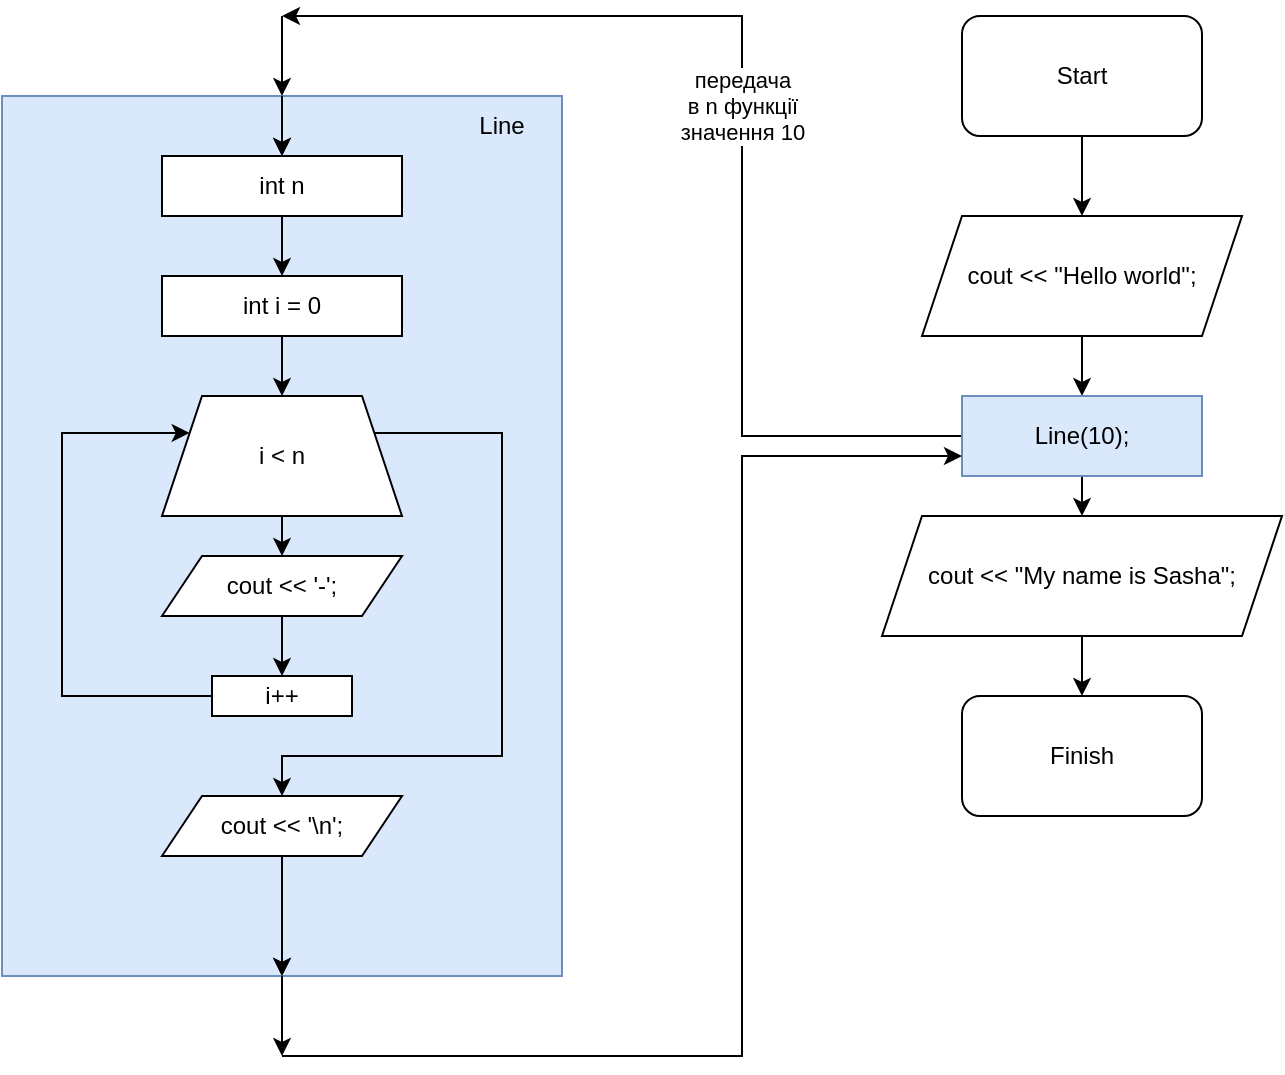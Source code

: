 <mxfile version="20.8.21" type="device"><diagram name="Сторінка-1" id="ZJQz65OXlG_YZiLgY8O_"><mxGraphModel dx="1094" dy="746" grid="1" gridSize="10" guides="1" tooltips="1" connect="1" arrows="1" fold="1" page="1" pageScale="1" pageWidth="827" pageHeight="1169" math="0" shadow="0"><root><mxCell id="0"/><mxCell id="1" parent="0"/><mxCell id="jMxi1uGND-YrbZuGys7T-3" value="" style="rounded=0;whiteSpace=wrap;html=1;fillColor=#dae8fc;strokeColor=#6c8ebf;" vertex="1" parent="1"><mxGeometry x="40" y="120" width="280" height="440" as="geometry"/></mxCell><mxCell id="jMxi1uGND-YrbZuGys7T-26" style="edgeStyle=orthogonalEdgeStyle;rounded=0;orthogonalLoop=1;jettySize=auto;html=1;exitX=0.5;exitY=1;exitDx=0;exitDy=0;" edge="1" parent="1" source="jMxi1uGND-YrbZuGys7T-1" target="jMxi1uGND-YrbZuGys7T-27"><mxGeometry relative="1" as="geometry"><mxPoint x="580" y="180" as="targetPoint"/></mxGeometry></mxCell><mxCell id="jMxi1uGND-YrbZuGys7T-1" value="Start" style="rounded=1;whiteSpace=wrap;html=1;" vertex="1" parent="1"><mxGeometry x="520" y="80" width="120" height="60" as="geometry"/></mxCell><mxCell id="jMxi1uGND-YrbZuGys7T-2" value="Finish" style="rounded=1;whiteSpace=wrap;html=1;" vertex="1" parent="1"><mxGeometry x="520" y="420" width="120" height="60" as="geometry"/></mxCell><mxCell id="jMxi1uGND-YrbZuGys7T-5" style="edgeStyle=orthogonalEdgeStyle;rounded=0;orthogonalLoop=1;jettySize=auto;html=1;exitX=0.5;exitY=1;exitDx=0;exitDy=0;" edge="1" parent="1" source="jMxi1uGND-YrbZuGys7T-3"><mxGeometry relative="1" as="geometry"><mxPoint x="180" y="600" as="targetPoint"/></mxGeometry></mxCell><mxCell id="jMxi1uGND-YrbZuGys7T-7" style="edgeStyle=orthogonalEdgeStyle;rounded=0;orthogonalLoop=1;jettySize=auto;html=1;exitX=0.5;exitY=0;exitDx=0;exitDy=0;entryX=0.5;entryY=0;entryDx=0;entryDy=0;" edge="1" parent="1" source="jMxi1uGND-YrbZuGys7T-3" target="jMxi1uGND-YrbZuGys7T-6"><mxGeometry relative="1" as="geometry"/></mxCell><mxCell id="jMxi1uGND-YrbZuGys7T-8" style="edgeStyle=orthogonalEdgeStyle;rounded=0;orthogonalLoop=1;jettySize=auto;html=1;exitX=0.5;exitY=0;exitDx=0;exitDy=0;entryX=0.5;entryY=0;entryDx=0;entryDy=0;" edge="1" parent="1" source="jMxi1uGND-YrbZuGys7T-3" target="jMxi1uGND-YrbZuGys7T-6"><mxGeometry relative="1" as="geometry"/></mxCell><mxCell id="jMxi1uGND-YrbZuGys7T-4" value="" style="endArrow=classic;html=1;rounded=0;entryX=0.5;entryY=0;entryDx=0;entryDy=0;" edge="1" parent="1" target="jMxi1uGND-YrbZuGys7T-3"><mxGeometry width="50" height="50" relative="1" as="geometry"><mxPoint x="180" y="80" as="sourcePoint"/><mxPoint x="440" y="360" as="targetPoint"/></mxGeometry></mxCell><mxCell id="jMxi1uGND-YrbZuGys7T-10" style="edgeStyle=orthogonalEdgeStyle;rounded=0;orthogonalLoop=1;jettySize=auto;html=1;exitX=0.5;exitY=1;exitDx=0;exitDy=0;" edge="1" parent="1" source="jMxi1uGND-YrbZuGys7T-6" target="jMxi1uGND-YrbZuGys7T-11"><mxGeometry relative="1" as="geometry"><mxPoint x="400" y="230" as="targetPoint"/></mxGeometry></mxCell><mxCell id="jMxi1uGND-YrbZuGys7T-6" value="int n" style="rounded=0;whiteSpace=wrap;html=1;" vertex="1" parent="1"><mxGeometry x="120" y="150" width="120" height="30" as="geometry"/></mxCell><mxCell id="jMxi1uGND-YrbZuGys7T-13" style="edgeStyle=orthogonalEdgeStyle;rounded=0;orthogonalLoop=1;jettySize=auto;html=1;exitX=0.5;exitY=1;exitDx=0;exitDy=0;entryX=0.5;entryY=0;entryDx=0;entryDy=0;" edge="1" parent="1" source="jMxi1uGND-YrbZuGys7T-11" target="jMxi1uGND-YrbZuGys7T-12"><mxGeometry relative="1" as="geometry"/></mxCell><mxCell id="jMxi1uGND-YrbZuGys7T-11" value="int i = 0" style="rounded=0;whiteSpace=wrap;html=1;" vertex="1" parent="1"><mxGeometry x="120" y="210" width="120" height="30" as="geometry"/></mxCell><mxCell id="jMxi1uGND-YrbZuGys7T-17" style="edgeStyle=orthogonalEdgeStyle;rounded=0;orthogonalLoop=1;jettySize=auto;html=1;exitX=0.5;exitY=1;exitDx=0;exitDy=0;entryX=0.5;entryY=0;entryDx=0;entryDy=0;" edge="1" parent="1" source="jMxi1uGND-YrbZuGys7T-12" target="jMxi1uGND-YrbZuGys7T-16"><mxGeometry relative="1" as="geometry"/></mxCell><mxCell id="jMxi1uGND-YrbZuGys7T-22" style="edgeStyle=orthogonalEdgeStyle;rounded=0;orthogonalLoop=1;jettySize=auto;html=1;exitX=1;exitY=0.25;exitDx=0;exitDy=0;entryX=0.5;entryY=0;entryDx=0;entryDy=0;" edge="1" parent="1" source="jMxi1uGND-YrbZuGys7T-12" target="jMxi1uGND-YrbZuGys7T-21"><mxGeometry relative="1" as="geometry"><Array as="points"><mxPoint x="290" y="289"/><mxPoint x="290" y="450"/><mxPoint x="180" y="450"/></Array></mxGeometry></mxCell><mxCell id="jMxi1uGND-YrbZuGys7T-12" value="i &amp;lt; n" style="shape=trapezoid;perimeter=trapezoidPerimeter;whiteSpace=wrap;html=1;fixedSize=1;" vertex="1" parent="1"><mxGeometry x="120" y="270" width="120" height="60" as="geometry"/></mxCell><mxCell id="jMxi1uGND-YrbZuGys7T-19" style="edgeStyle=orthogonalEdgeStyle;rounded=0;orthogonalLoop=1;jettySize=auto;html=1;exitX=0.5;exitY=1;exitDx=0;exitDy=0;entryX=0.5;entryY=0;entryDx=0;entryDy=0;" edge="1" parent="1" source="jMxi1uGND-YrbZuGys7T-16" target="jMxi1uGND-YrbZuGys7T-18"><mxGeometry relative="1" as="geometry"/></mxCell><mxCell id="jMxi1uGND-YrbZuGys7T-16" value="cout &amp;lt;&amp;lt; '-';" style="shape=parallelogram;perimeter=parallelogramPerimeter;whiteSpace=wrap;html=1;fixedSize=1;" vertex="1" parent="1"><mxGeometry x="120" y="350" width="120" height="30" as="geometry"/></mxCell><mxCell id="jMxi1uGND-YrbZuGys7T-20" style="edgeStyle=orthogonalEdgeStyle;rounded=0;orthogonalLoop=1;jettySize=auto;html=1;exitX=0;exitY=0.5;exitDx=0;exitDy=0;entryX=0;entryY=0.25;entryDx=0;entryDy=0;" edge="1" parent="1" source="jMxi1uGND-YrbZuGys7T-18" target="jMxi1uGND-YrbZuGys7T-12"><mxGeometry relative="1" as="geometry"><Array as="points"><mxPoint x="70" y="420"/><mxPoint x="70" y="289"/></Array></mxGeometry></mxCell><mxCell id="jMxi1uGND-YrbZuGys7T-18" value="i++" style="rounded=0;whiteSpace=wrap;html=1;" vertex="1" parent="1"><mxGeometry x="145" y="410" width="70" height="20" as="geometry"/></mxCell><mxCell id="jMxi1uGND-YrbZuGys7T-23" style="edgeStyle=orthogonalEdgeStyle;rounded=0;orthogonalLoop=1;jettySize=auto;html=1;exitX=0.5;exitY=1;exitDx=0;exitDy=0;entryX=0.5;entryY=1;entryDx=0;entryDy=0;" edge="1" parent="1" source="jMxi1uGND-YrbZuGys7T-21" target="jMxi1uGND-YrbZuGys7T-3"><mxGeometry relative="1" as="geometry"><Array as="points"><mxPoint x="180" y="530"/><mxPoint x="180" y="530"/></Array></mxGeometry></mxCell><mxCell id="jMxi1uGND-YrbZuGys7T-24" style="edgeStyle=orthogonalEdgeStyle;rounded=0;orthogonalLoop=1;jettySize=auto;html=1;exitX=0.5;exitY=1;exitDx=0;exitDy=0;entryX=0.5;entryY=1;entryDx=0;entryDy=0;" edge="1" parent="1" source="jMxi1uGND-YrbZuGys7T-21" target="jMxi1uGND-YrbZuGys7T-3"><mxGeometry relative="1" as="geometry"><Array as="points"><mxPoint x="180" y="530"/><mxPoint x="180" y="530"/></Array></mxGeometry></mxCell><mxCell id="jMxi1uGND-YrbZuGys7T-21" value="cout &amp;lt;&amp;lt; '\n';" style="shape=parallelogram;perimeter=parallelogramPerimeter;whiteSpace=wrap;html=1;fixedSize=1;" vertex="1" parent="1"><mxGeometry x="120" y="470" width="120" height="30" as="geometry"/></mxCell><mxCell id="jMxi1uGND-YrbZuGys7T-25" value="Line" style="text;html=1;strokeColor=none;fillColor=none;align=center;verticalAlign=middle;whiteSpace=wrap;rounded=0;" vertex="1" parent="1"><mxGeometry x="260" y="120" width="60" height="30" as="geometry"/></mxCell><mxCell id="jMxi1uGND-YrbZuGys7T-32" style="edgeStyle=orthogonalEdgeStyle;rounded=0;orthogonalLoop=1;jettySize=auto;html=1;exitX=0.5;exitY=1;exitDx=0;exitDy=0;entryX=0.5;entryY=0;entryDx=0;entryDy=0;" edge="1" parent="1" source="jMxi1uGND-YrbZuGys7T-27" target="jMxi1uGND-YrbZuGys7T-30"><mxGeometry relative="1" as="geometry"/></mxCell><mxCell id="jMxi1uGND-YrbZuGys7T-27" value="cout &amp;lt;&amp;lt; &quot;Hello world&quot;;" style="shape=parallelogram;perimeter=parallelogramPerimeter;whiteSpace=wrap;html=1;fixedSize=1;" vertex="1" parent="1"><mxGeometry x="500" y="180" width="160" height="60" as="geometry"/></mxCell><mxCell id="jMxi1uGND-YrbZuGys7T-29" style="edgeStyle=orthogonalEdgeStyle;rounded=0;orthogonalLoop=1;jettySize=auto;html=1;exitX=0.5;exitY=1;exitDx=0;exitDy=0;entryX=0.5;entryY=0;entryDx=0;entryDy=0;" edge="1" parent="1" source="jMxi1uGND-YrbZuGys7T-28" target="jMxi1uGND-YrbZuGys7T-2"><mxGeometry relative="1" as="geometry"/></mxCell><mxCell id="jMxi1uGND-YrbZuGys7T-28" value="cout &amp;lt;&amp;lt; &quot;My name is Sasha&quot;;" style="shape=parallelogram;perimeter=parallelogramPerimeter;whiteSpace=wrap;html=1;fixedSize=1;" vertex="1" parent="1"><mxGeometry x="480" y="330" width="200" height="60" as="geometry"/></mxCell><mxCell id="jMxi1uGND-YrbZuGys7T-31" style="edgeStyle=orthogonalEdgeStyle;rounded=0;orthogonalLoop=1;jettySize=auto;html=1;exitX=0.5;exitY=1;exitDx=0;exitDy=0;entryX=0.5;entryY=0;entryDx=0;entryDy=0;" edge="1" parent="1" source="jMxi1uGND-YrbZuGys7T-30" target="jMxi1uGND-YrbZuGys7T-28"><mxGeometry relative="1" as="geometry"/></mxCell><mxCell id="jMxi1uGND-YrbZuGys7T-33" value="передача &lt;br&gt;в n функції &lt;br&gt;значення 10" style="edgeStyle=orthogonalEdgeStyle;rounded=0;orthogonalLoop=1;jettySize=auto;html=1;exitX=0;exitY=0.5;exitDx=0;exitDy=0;" edge="1" parent="1" source="jMxi1uGND-YrbZuGys7T-30"><mxGeometry relative="1" as="geometry"><mxPoint x="180" y="80" as="targetPoint"/><Array as="points"><mxPoint x="410" y="290"/><mxPoint x="410" y="80"/></Array></mxGeometry></mxCell><mxCell id="jMxi1uGND-YrbZuGys7T-30" value="Line(10);" style="rounded=0;whiteSpace=wrap;html=1;fillColor=#dae8fc;strokeColor=#6c8ebf;" vertex="1" parent="1"><mxGeometry x="520" y="270" width="120" height="40" as="geometry"/></mxCell><mxCell id="jMxi1uGND-YrbZuGys7T-34" value="" style="endArrow=classic;html=1;rounded=0;entryX=0;entryY=0.75;entryDx=0;entryDy=0;" edge="1" parent="1" target="jMxi1uGND-YrbZuGys7T-30"><mxGeometry width="50" height="50" relative="1" as="geometry"><mxPoint x="180" y="600" as="sourcePoint"/><mxPoint x="440" y="350" as="targetPoint"/><Array as="points"><mxPoint x="410" y="600"/><mxPoint x="410" y="300"/></Array></mxGeometry></mxCell></root></mxGraphModel></diagram></mxfile>